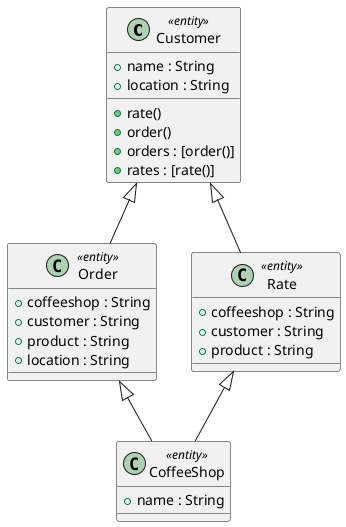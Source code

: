 @startuml

class Customer <<entity>>{
    + name : String
    + location : String
    + rate()
    + order()
    + orders : [order()]
    + rates : [rate()]
}

class Order <<entity>>{
    + coffeeshop : String
    + customer : String
    + product : String
    + location : String
}

class Rate <<entity>>{
    + coffeeshop : String
    + customer : String
    + product : String
}

class CoffeeShop <<entity>>{
    + name : String
}

Order -up-|> Customer
Rate -up-|> Customer
CoffeeShop -up-|> Rate
CoffeeShop -up-|> Order


@enduml